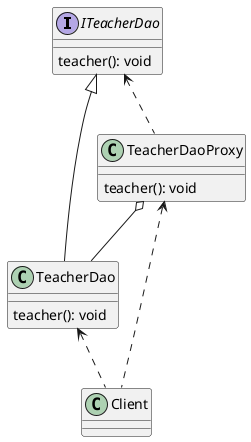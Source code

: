 @startuml
interface ITeacherDao{
teacher(): void
}

class TeacherDao{
teacher(): void
}

class TeacherDaoProxy{
teacher(): void
}

class Client

ITeacherDao <|-- TeacherDao
ITeacherDao <.. TeacherDaoProxy
TeacherDaoProxy o-- TeacherDao
TeacherDaoProxy <.. Client
TeacherDao <.. Client

@enduml